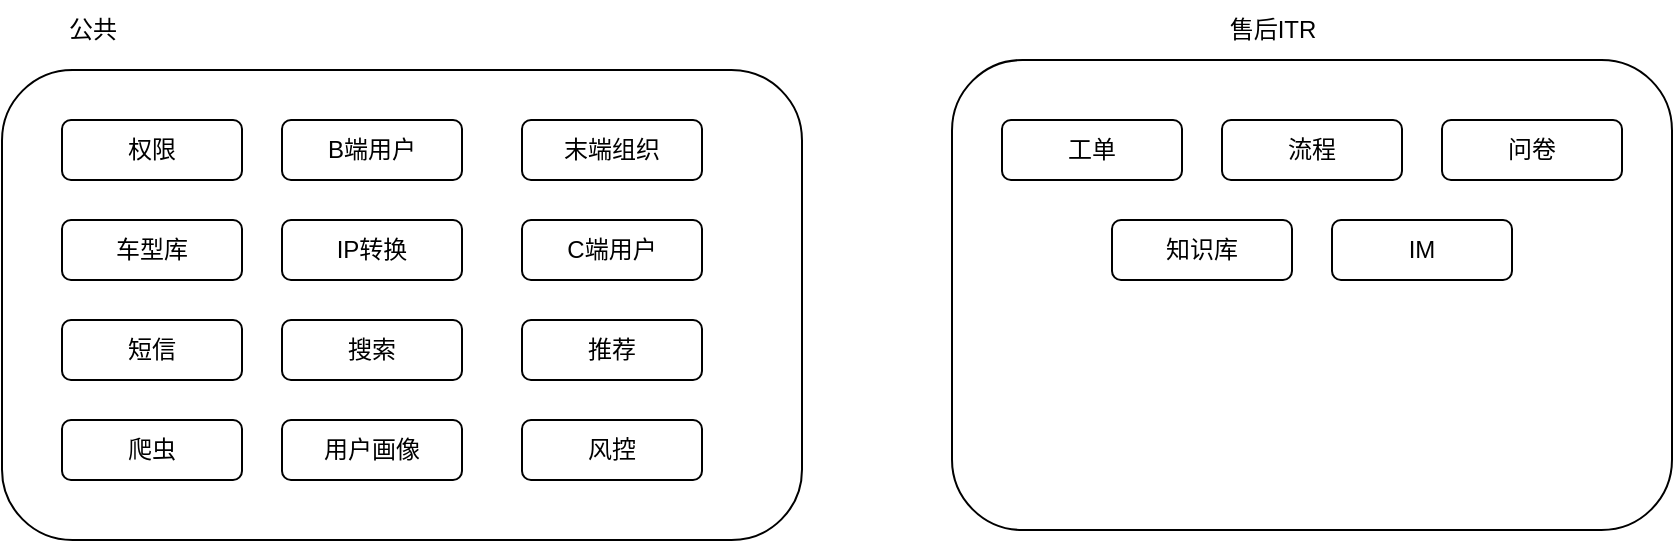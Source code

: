 <mxfile version="23.1.7" type="github">
  <diagram name="第 1 页" id="Cmb4E4jTBnEXT7iF93Qj">
    <mxGraphModel dx="1674" dy="790" grid="1" gridSize="10" guides="1" tooltips="1" connect="1" arrows="1" fold="1" page="1" pageScale="1" pageWidth="827" pageHeight="1169" math="0" shadow="0">
      <root>
        <mxCell id="0" />
        <mxCell id="1" parent="0" />
        <mxCell id="6RaTdWHa3XBS_J4qKpUo-1" value="" style="rounded=1;whiteSpace=wrap;html=1;" vertex="1" parent="1">
          <mxGeometry x="30" y="315" width="400" height="235" as="geometry" />
        </mxCell>
        <mxCell id="6RaTdWHa3XBS_J4qKpUo-2" value="公共" style="text;html=1;align=center;verticalAlign=middle;resizable=0;points=[];autosize=1;strokeColor=none;fillColor=none;" vertex="1" parent="1">
          <mxGeometry x="50" y="280" width="50" height="30" as="geometry" />
        </mxCell>
        <mxCell id="6RaTdWHa3XBS_J4qKpUo-3" value="" style="rounded=1;whiteSpace=wrap;html=1;" vertex="1" parent="1">
          <mxGeometry x="505" y="310" width="360" height="235" as="geometry" />
        </mxCell>
        <mxCell id="6RaTdWHa3XBS_J4qKpUo-4" value="售后ITR" style="text;html=1;align=center;verticalAlign=middle;resizable=0;points=[];autosize=1;strokeColor=none;fillColor=none;" vertex="1" parent="1">
          <mxGeometry x="630" y="280" width="70" height="30" as="geometry" />
        </mxCell>
        <mxCell id="6RaTdWHa3XBS_J4qKpUo-5" value="权限" style="rounded=1;whiteSpace=wrap;html=1;" vertex="1" parent="1">
          <mxGeometry x="60" y="340" width="90" height="30" as="geometry" />
        </mxCell>
        <mxCell id="6RaTdWHa3XBS_J4qKpUo-6" value="B端用户" style="rounded=1;whiteSpace=wrap;html=1;" vertex="1" parent="1">
          <mxGeometry x="170" y="340" width="90" height="30" as="geometry" />
        </mxCell>
        <mxCell id="6RaTdWHa3XBS_J4qKpUo-7" value="末端组织" style="rounded=1;whiteSpace=wrap;html=1;" vertex="1" parent="1">
          <mxGeometry x="290" y="340" width="90" height="30" as="geometry" />
        </mxCell>
        <mxCell id="6RaTdWHa3XBS_J4qKpUo-8" value="车型库" style="rounded=1;whiteSpace=wrap;html=1;" vertex="1" parent="1">
          <mxGeometry x="60" y="390" width="90" height="30" as="geometry" />
        </mxCell>
        <mxCell id="6RaTdWHa3XBS_J4qKpUo-9" value="IP转换" style="rounded=1;whiteSpace=wrap;html=1;" vertex="1" parent="1">
          <mxGeometry x="170" y="390" width="90" height="30" as="geometry" />
        </mxCell>
        <mxCell id="6RaTdWHa3XBS_J4qKpUo-10" value="C端用户" style="rounded=1;whiteSpace=wrap;html=1;" vertex="1" parent="1">
          <mxGeometry x="290" y="390" width="90" height="30" as="geometry" />
        </mxCell>
        <mxCell id="6RaTdWHa3XBS_J4qKpUo-11" value="短信" style="rounded=1;whiteSpace=wrap;html=1;" vertex="1" parent="1">
          <mxGeometry x="60" y="440" width="90" height="30" as="geometry" />
        </mxCell>
        <mxCell id="6RaTdWHa3XBS_J4qKpUo-12" value="搜索" style="rounded=1;whiteSpace=wrap;html=1;" vertex="1" parent="1">
          <mxGeometry x="170" y="440" width="90" height="30" as="geometry" />
        </mxCell>
        <mxCell id="6RaTdWHa3XBS_J4qKpUo-13" value="推荐" style="rounded=1;whiteSpace=wrap;html=1;" vertex="1" parent="1">
          <mxGeometry x="290" y="440" width="90" height="30" as="geometry" />
        </mxCell>
        <mxCell id="6RaTdWHa3XBS_J4qKpUo-14" value="爬虫" style="rounded=1;whiteSpace=wrap;html=1;" vertex="1" parent="1">
          <mxGeometry x="60" y="490" width="90" height="30" as="geometry" />
        </mxCell>
        <mxCell id="6RaTdWHa3XBS_J4qKpUo-15" value="用户画像" style="rounded=1;whiteSpace=wrap;html=1;" vertex="1" parent="1">
          <mxGeometry x="170" y="490" width="90" height="30" as="geometry" />
        </mxCell>
        <mxCell id="6RaTdWHa3XBS_J4qKpUo-16" value="风控" style="rounded=1;whiteSpace=wrap;html=1;" vertex="1" parent="1">
          <mxGeometry x="290" y="490" width="90" height="30" as="geometry" />
        </mxCell>
        <mxCell id="6RaTdWHa3XBS_J4qKpUo-17" value="工单" style="rounded=1;whiteSpace=wrap;html=1;" vertex="1" parent="1">
          <mxGeometry x="530" y="340" width="90" height="30" as="geometry" />
        </mxCell>
        <mxCell id="6RaTdWHa3XBS_J4qKpUo-19" value="流程" style="rounded=1;whiteSpace=wrap;html=1;" vertex="1" parent="1">
          <mxGeometry x="640" y="340" width="90" height="30" as="geometry" />
        </mxCell>
        <mxCell id="6RaTdWHa3XBS_J4qKpUo-20" value="问卷" style="rounded=1;whiteSpace=wrap;html=1;" vertex="1" parent="1">
          <mxGeometry x="750" y="340" width="90" height="30" as="geometry" />
        </mxCell>
        <mxCell id="6RaTdWHa3XBS_J4qKpUo-21" value="知识库" style="rounded=1;whiteSpace=wrap;html=1;" vertex="1" parent="1">
          <mxGeometry x="585" y="390" width="90" height="30" as="geometry" />
        </mxCell>
        <mxCell id="6RaTdWHa3XBS_J4qKpUo-22" value="IM" style="rounded=1;whiteSpace=wrap;html=1;" vertex="1" parent="1">
          <mxGeometry x="695" y="390" width="90" height="30" as="geometry" />
        </mxCell>
      </root>
    </mxGraphModel>
  </diagram>
</mxfile>
